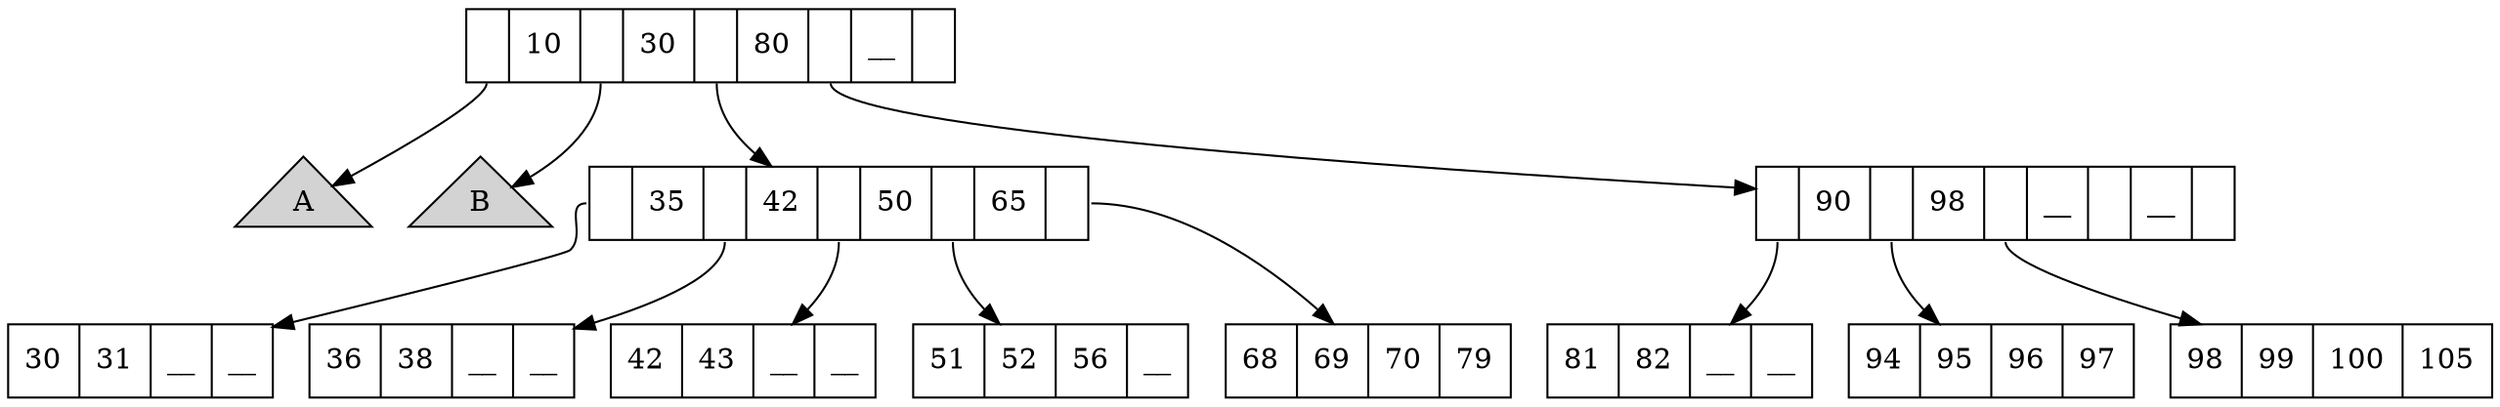 /* -.-.-.-.-.-.-.-.-.-.-.-.-.-.-.-.-.-.-.-.
 * File Name : init_tree.dot

 * Purpose : 2nd assignment on Databases

 * Created By : Vasilis 'indorilftw' Gerakaris <vgerak@gmail.com>
 _._._._._._._._._._._._._._._._._._._._._.*/

digraph G
{
        node [shape = record];

	/* Create the nodes */
        A [ shape = triangle, style = filled, label ="A"];
        B [ shape = triangle, style = filled, label ="B"];
        node0 [ label ="<f0>|<f1> 10 |<f2>|<f3> 30 |<f4>|<f5> 80 |<f6>|<f7> __ |<f8>"];
        node1 [ label ="<f0>|<f1> 35 |<f2>|<f3> 42 |<f4>|<f5> 50 |<f6>|<f7> 65 |<f8>"];
        node2 [ label ="<f0>|<f1> 90 |<f2>|<f3> 98 |<f4>|<f5> __ |<f6>|<f7> __ |<f8>"];

	/* Create the leaves */
        leaf0 [ label ="<f0> 30 |<f1> 31 |<f2> __ |<f4> __"];
        leaf1 [ label ="<f0> 36 |<f1> 38 |<f2> __ |<f4> __"];
        leaf2 [ label ="<f0> 42 |<f1> 43 |<f2> __ |<f4> __"];
        leaf3 [ label ="<f0> 51 |<f1> 52 |<f2> 56 |<f4> __"];
        leaf4 [ label ="<f0> 68 |<f1> 69 |<f2> 70 |<f4> 79"];
        leaf5 [ label ="<f0> 81 |<f1> 82 |<f2> __ |<f4> __"];
        leaf6 [ label ="<f0> 94 |<f1> 95 |<f2> 96 |<f4> 97"];
        leaf7 [ label ="<f0> 98 |<f1> 99 |<f2> 100|<f4> 105"];

	/* Create the connections */

	//node0
        "node0":f0 -> "A";
        "node0":f2 -> "B";
        "node0":f4 -> "node1";
        "node0":f6 -> "node2";
	//node1
        "node1":f0 -> "leaf0";
        "node1":f2 -> "leaf1";
        "node1":f4 -> "leaf2";
        "node1":f6 -> "leaf3";
        "node1":f8 -> "leaf4";
	//node2
	"node2":f0 -> "leaf5";
	"node2":f2 -> "leaf6";
	"node2":f4 -> "leaf7";
}
